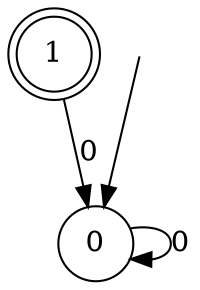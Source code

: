 digraph g {

	s0 [shape="circle" label="0"];
	s1 [shape="doublecircle" label="1"];
	s0 -> s0 [label="0"];
	s1 -> s0 [label="0"];

__start0 [label="" shape="none" width="0" height="0"];
__start0 -> s0;

}
